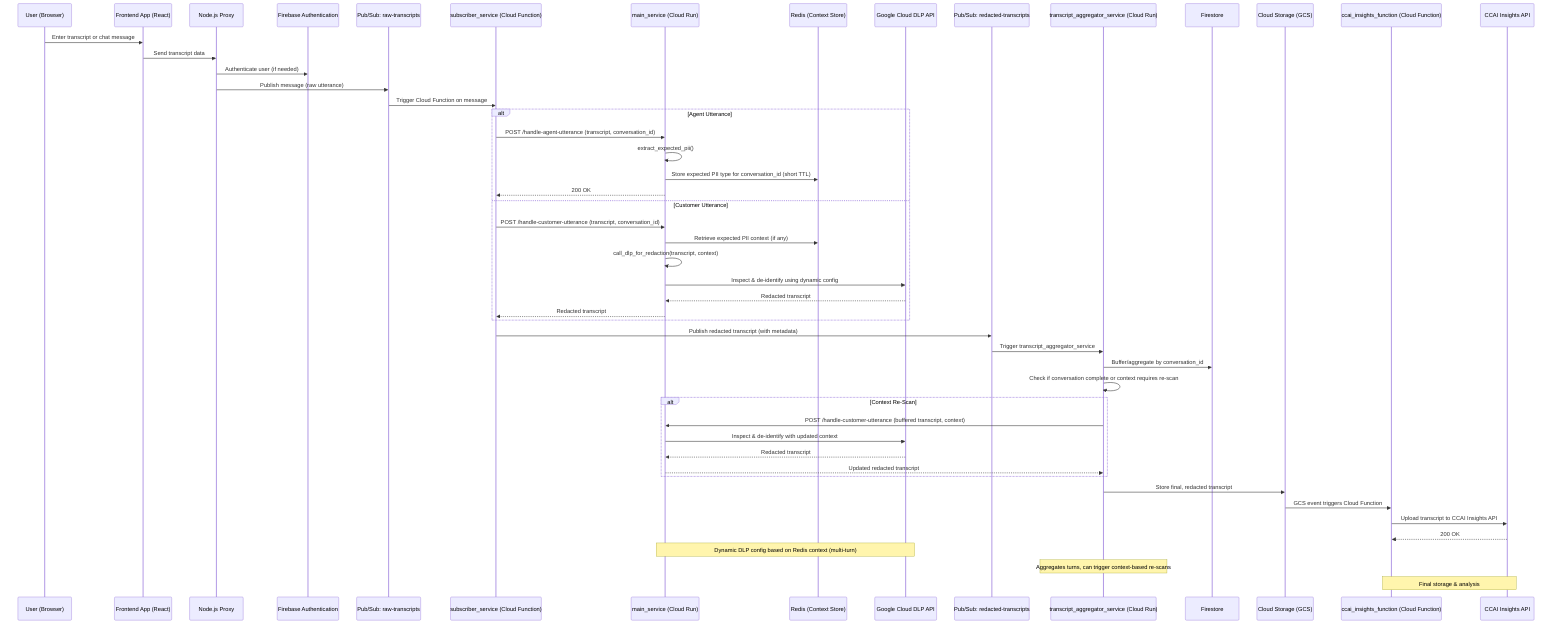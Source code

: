sequenceDiagram
    participant User as User (Browser)
    participant FE as Frontend App (React)
    participant Proxy as Node.js Proxy
    participant Auth as Firebase Authentication
    participant PubRaw as Pub/Sub: raw-transcripts
    participant Sub as subscriber_service (Cloud Function)
    participant Main as main_service (Cloud Run)
    participant Redis as Redis (Context Store)
    participant DLP as Google Cloud DLP API
    participant PubRedacted as Pub/Sub: redacted-transcripts
    participant Agg as transcript_aggregator_service (Cloud Run)
    participant Firestore as Firestore
    participant GCS as Cloud Storage (GCS)
    participant InsightsFn as ccai_insights_function (Cloud Function)
    participant Insights as CCAI Insights API

    User->>FE: Enter transcript or chat message
    FE->>Proxy: Send transcript data
    Proxy->>Auth: Authenticate user (if needed)
    Proxy->>PubRaw: Publish message (raw utterance)

    PubRaw->>Sub: Trigger Cloud Function on message

    alt Agent Utterance
        Sub->>Main: POST /handle-agent-utterance (transcript, conversation_id)
        Main->>Main: extract_expected_pii()
        Main->>Redis: Store expected PII type for conversation_id (short TTL)
        Main-->>Sub: 200 OK
    else Customer Utterance
        Sub->>Main: POST /handle-customer-utterance (transcript, conversation_id)
        Main->>Redis: Retrieve expected PII context (if any)
        Main->>Main: call_dlp_for_redaction(transcript, context)
        Main->>DLP: Inspect & de-identify using dynamic config
        DLP-->>Main: Redacted transcript
        Main-->>Sub: Redacted transcript
    end

    Sub->>PubRedacted: Publish redacted transcript (with metadata)

    PubRedacted->>Agg: Trigger transcript_aggregator_service

    Agg->>Firestore: Buffer/aggregate by conversation_id
    Agg->>Agg: Check if conversation complete or context requires re-scan
    alt Context Re-Scan
        Agg->>Main: POST /handle-customer-utterance (buffered transcript, context)
        Main->>DLP: Inspect & de-identify with updated context
        DLP-->>Main: Redacted transcript
        Main-->>Agg: Updated redacted transcript
    end
    Agg->>GCS: Store final, redacted transcript

    GCS->>InsightsFn: GCS event triggers Cloud Function

    InsightsFn->>Insights: Upload transcript to CCAI Insights API
    Insights-->>InsightsFn: 200 OK

    %% Notes for clarity
    Note over Main,DLP: Dynamic DLP config based on Redis context (multi-turn)
    Note over Agg: Aggregates turns, can trigger context-based re-scans
    Note over InsightsFn,Insights: Final storage & analysis